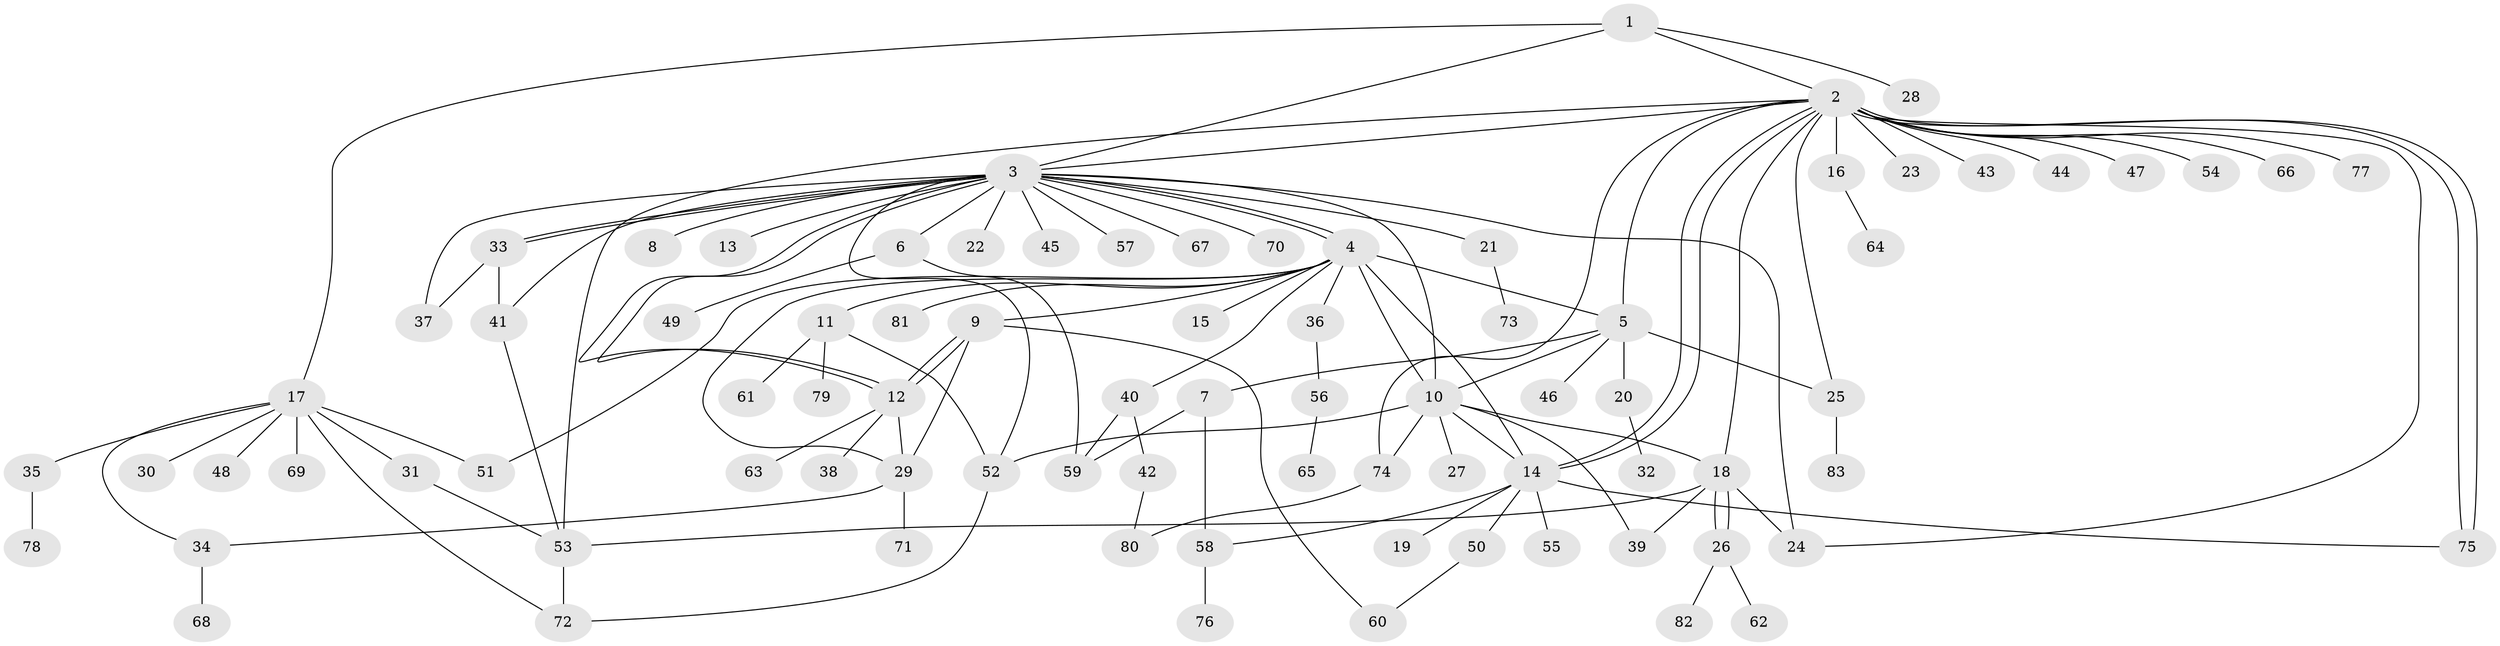 // Generated by graph-tools (version 1.1) at 2025/35/03/09/25 02:35:45]
// undirected, 83 vertices, 121 edges
graph export_dot {
graph [start="1"]
  node [color=gray90,style=filled];
  1;
  2;
  3;
  4;
  5;
  6;
  7;
  8;
  9;
  10;
  11;
  12;
  13;
  14;
  15;
  16;
  17;
  18;
  19;
  20;
  21;
  22;
  23;
  24;
  25;
  26;
  27;
  28;
  29;
  30;
  31;
  32;
  33;
  34;
  35;
  36;
  37;
  38;
  39;
  40;
  41;
  42;
  43;
  44;
  45;
  46;
  47;
  48;
  49;
  50;
  51;
  52;
  53;
  54;
  55;
  56;
  57;
  58;
  59;
  60;
  61;
  62;
  63;
  64;
  65;
  66;
  67;
  68;
  69;
  70;
  71;
  72;
  73;
  74;
  75;
  76;
  77;
  78;
  79;
  80;
  81;
  82;
  83;
  1 -- 2;
  1 -- 3;
  1 -- 17;
  1 -- 28;
  2 -- 3;
  2 -- 5;
  2 -- 14;
  2 -- 14;
  2 -- 16;
  2 -- 18;
  2 -- 23;
  2 -- 24;
  2 -- 25;
  2 -- 43;
  2 -- 44;
  2 -- 47;
  2 -- 53;
  2 -- 54;
  2 -- 66;
  2 -- 74;
  2 -- 75;
  2 -- 75;
  2 -- 77;
  3 -- 4;
  3 -- 4;
  3 -- 6;
  3 -- 8;
  3 -- 10;
  3 -- 12;
  3 -- 12;
  3 -- 13;
  3 -- 21;
  3 -- 22;
  3 -- 24;
  3 -- 33;
  3 -- 33;
  3 -- 37;
  3 -- 41;
  3 -- 45;
  3 -- 52;
  3 -- 57;
  3 -- 67;
  3 -- 70;
  4 -- 5;
  4 -- 9;
  4 -- 10;
  4 -- 11;
  4 -- 14;
  4 -- 15;
  4 -- 29;
  4 -- 36;
  4 -- 40;
  4 -- 51;
  4 -- 81;
  5 -- 7;
  5 -- 10;
  5 -- 20;
  5 -- 25;
  5 -- 46;
  6 -- 49;
  6 -- 59;
  7 -- 58;
  7 -- 59;
  9 -- 12;
  9 -- 12;
  9 -- 29;
  9 -- 60;
  10 -- 14;
  10 -- 18;
  10 -- 27;
  10 -- 39;
  10 -- 52;
  10 -- 74;
  11 -- 52;
  11 -- 61;
  11 -- 79;
  12 -- 29;
  12 -- 38;
  12 -- 63;
  14 -- 19;
  14 -- 50;
  14 -- 55;
  14 -- 58;
  14 -- 75;
  16 -- 64;
  17 -- 30;
  17 -- 31;
  17 -- 34;
  17 -- 35;
  17 -- 48;
  17 -- 51;
  17 -- 69;
  17 -- 72;
  18 -- 24;
  18 -- 26;
  18 -- 26;
  18 -- 39;
  18 -- 53;
  20 -- 32;
  21 -- 73;
  25 -- 83;
  26 -- 62;
  26 -- 82;
  29 -- 34;
  29 -- 71;
  31 -- 53;
  33 -- 37;
  33 -- 41;
  34 -- 68;
  35 -- 78;
  36 -- 56;
  40 -- 42;
  40 -- 59;
  41 -- 53;
  42 -- 80;
  50 -- 60;
  52 -- 72;
  53 -- 72;
  56 -- 65;
  58 -- 76;
  74 -- 80;
}
